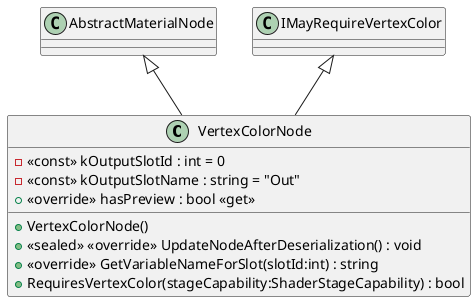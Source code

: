 @startuml
class VertexColorNode {
    - <<const>> kOutputSlotId : int = 0
    - <<const>> kOutputSlotName : string = "Out"
    + <<override>> hasPreview : bool <<get>>
    + VertexColorNode()
    + <<sealed>> <<override>> UpdateNodeAfterDeserialization() : void
    + <<override>> GetVariableNameForSlot(slotId:int) : string
    + RequiresVertexColor(stageCapability:ShaderStageCapability) : bool
}
AbstractMaterialNode <|-- VertexColorNode
IMayRequireVertexColor <|-- VertexColorNode
@enduml
